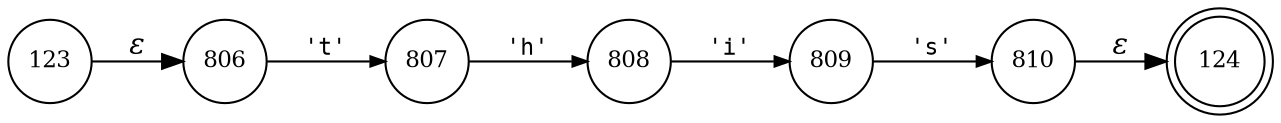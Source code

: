 digraph ATN {
rankdir=LR;
s124[fontsize=11, label="124", shape=doublecircle, fixedsize=true, width=.6];
s806[fontsize=11,label="806", shape=circle, fixedsize=true, width=.55, peripheries=1];
s807[fontsize=11,label="807", shape=circle, fixedsize=true, width=.55, peripheries=1];
s808[fontsize=11,label="808", shape=circle, fixedsize=true, width=.55, peripheries=1];
s809[fontsize=11,label="809", shape=circle, fixedsize=true, width=.55, peripheries=1];
s810[fontsize=11,label="810", shape=circle, fixedsize=true, width=.55, peripheries=1];
s123[fontsize=11,label="123", shape=circle, fixedsize=true, width=.55, peripheries=1];
s123 -> s806 [fontname="Times-Italic", label="&epsilon;"];
s806 -> s807 [fontsize=11, fontname="Courier", arrowsize=.7, label = "'t'", arrowhead = normal];
s807 -> s808 [fontsize=11, fontname="Courier", arrowsize=.7, label = "'h'", arrowhead = normal];
s808 -> s809 [fontsize=11, fontname="Courier", arrowsize=.7, label = "'i'", arrowhead = normal];
s809 -> s810 [fontsize=11, fontname="Courier", arrowsize=.7, label = "'s'", arrowhead = normal];
s810 -> s124 [fontname="Times-Italic", label="&epsilon;"];
}